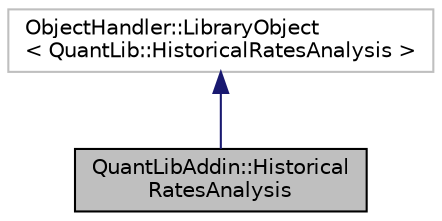 digraph "QuantLibAddin::HistoricalRatesAnalysis"
{
  edge [fontname="Helvetica",fontsize="10",labelfontname="Helvetica",labelfontsize="10"];
  node [fontname="Helvetica",fontsize="10",shape=record];
  Node0 [label="QuantLibAddin::Historical\lRatesAnalysis",height=0.2,width=0.4,color="black", fillcolor="grey75", style="filled", fontcolor="black"];
  Node1 -> Node0 [dir="back",color="midnightblue",fontsize="10",style="solid",fontname="Helvetica"];
  Node1 [label="ObjectHandler::LibraryObject\l\< QuantLib::HistoricalRatesAnalysis \>",height=0.2,width=0.4,color="grey75", fillcolor="white", style="filled"];
}
